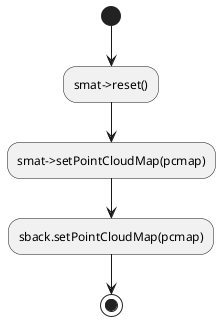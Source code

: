 @startuml

/'
    initialization
'/

(*) --> "smat->reset()"
--> "smat->setPointCloudMap(pcmap)"
--> "sback.setPointCloudMap(pcmap)"
--> (*)

@enduml